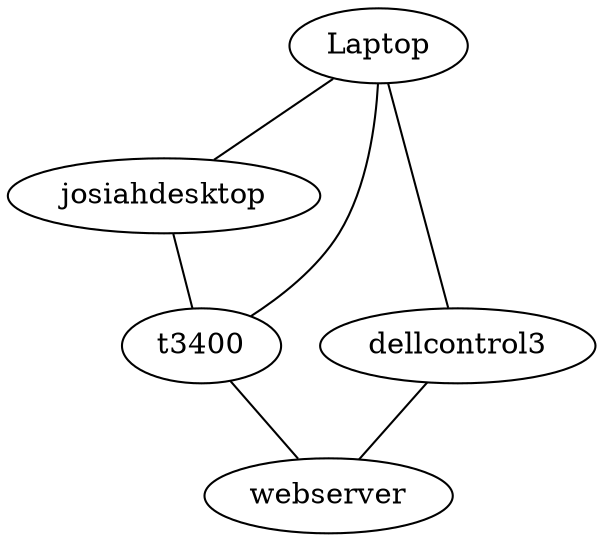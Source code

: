 graph graphname {
	josiahdesktop -- t3400;
	Laptop -- josiahdesktop;
	Laptop -- t3400;
	Laptop -- dellcontrol3;
	dellcontrol3 -- webserver;
	t3400 -- webserver;
}
